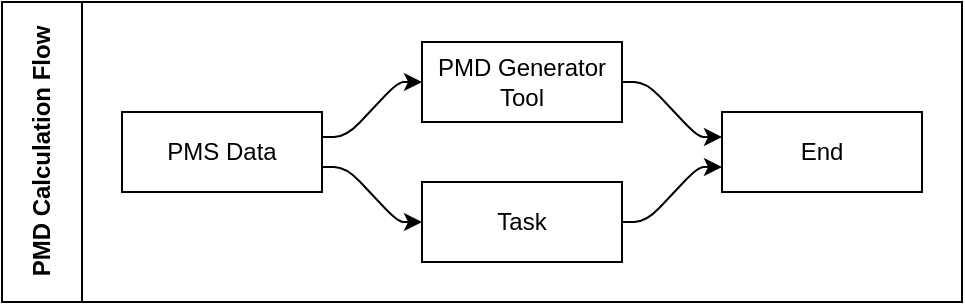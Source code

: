 <mxfile version="26.1.1">
  <diagram name="Página-1" id="O9ASEj95bYdIulQXw0iR">
    <mxGraphModel dx="989" dy="532" grid="1" gridSize="10" guides="1" tooltips="1" connect="1" arrows="1" fold="1" page="1" pageScale="1" pageWidth="827" pageHeight="1169" math="0" shadow="0">
      <root>
        <mxCell id="0" />
        <mxCell id="1" parent="0" />
        <mxCell id="5qcY-jDRENihyVGYr1Om-2" value="PMD Calculation Flow" style="swimlane;html=1;startSize=40;horizontal=0;childLayout=flowLayout;flowOrientation=west;resizable=0;interRankCellSpacing=50;containerType=tree;fontSize=12;" vertex="1" parent="1">
          <mxGeometry x="100" y="300" width="480" height="150" as="geometry" />
        </mxCell>
        <mxCell id="5qcY-jDRENihyVGYr1Om-3" value="PMS Data" style="whiteSpace=wrap;html=1;" vertex="1" parent="5qcY-jDRENihyVGYr1Om-2">
          <mxGeometry x="60" y="55" width="100" height="40" as="geometry" />
        </mxCell>
        <mxCell id="5qcY-jDRENihyVGYr1Om-4" value="PMD Generator Tool" style="whiteSpace=wrap;html=1;" vertex="1" parent="5qcY-jDRENihyVGYr1Om-2">
          <mxGeometry x="210" y="20" width="100" height="40" as="geometry" />
        </mxCell>
        <mxCell id="5qcY-jDRENihyVGYr1Om-5" value="" style="html=1;rounded=1;curved=0;sourcePerimeterSpacing=0;targetPerimeterSpacing=0;startSize=6;endSize=6;noEdgeStyle=1;orthogonal=1;" edge="1" parent="5qcY-jDRENihyVGYr1Om-2" source="5qcY-jDRENihyVGYr1Om-3" target="5qcY-jDRENihyVGYr1Om-4">
          <mxGeometry relative="1" as="geometry">
            <Array as="points">
              <mxPoint x="172" y="67.5" />
              <mxPoint x="198" y="40" />
            </Array>
          </mxGeometry>
        </mxCell>
        <mxCell id="5qcY-jDRENihyVGYr1Om-6" value="Task" style="whiteSpace=wrap;html=1;" vertex="1" parent="5qcY-jDRENihyVGYr1Om-2">
          <mxGeometry x="210" y="90" width="100" height="40" as="geometry" />
        </mxCell>
        <mxCell id="5qcY-jDRENihyVGYr1Om-7" value="" style="html=1;rounded=1;curved=0;sourcePerimeterSpacing=0;targetPerimeterSpacing=0;startSize=6;endSize=6;noEdgeStyle=1;orthogonal=1;" edge="1" parent="5qcY-jDRENihyVGYr1Om-2" source="5qcY-jDRENihyVGYr1Om-3" target="5qcY-jDRENihyVGYr1Om-6">
          <mxGeometry relative="1" as="geometry">
            <Array as="points">
              <mxPoint x="172" y="82.5" />
              <mxPoint x="198" y="110" />
            </Array>
          </mxGeometry>
        </mxCell>
        <mxCell id="5qcY-jDRENihyVGYr1Om-8" value="End" style="whiteSpace=wrap;html=1;" vertex="1" parent="5qcY-jDRENihyVGYr1Om-2">
          <mxGeometry x="360" y="55" width="100" height="40" as="geometry" />
        </mxCell>
        <mxCell id="5qcY-jDRENihyVGYr1Om-9" value="" style="html=1;rounded=1;curved=0;sourcePerimeterSpacing=0;targetPerimeterSpacing=0;startSize=6;endSize=6;noEdgeStyle=1;orthogonal=1;" edge="1" parent="5qcY-jDRENihyVGYr1Om-2" source="5qcY-jDRENihyVGYr1Om-4" target="5qcY-jDRENihyVGYr1Om-8">
          <mxGeometry relative="1" as="geometry">
            <Array as="points">
              <mxPoint x="322" y="40" />
              <mxPoint x="348" y="67.5" />
            </Array>
          </mxGeometry>
        </mxCell>
        <mxCell id="5qcY-jDRENihyVGYr1Om-10" value="" style="html=1;rounded=1;curved=0;sourcePerimeterSpacing=0;targetPerimeterSpacing=0;startSize=6;endSize=6;noEdgeStyle=1;orthogonal=1;" edge="1" parent="5qcY-jDRENihyVGYr1Om-2" source="5qcY-jDRENihyVGYr1Om-6" target="5qcY-jDRENihyVGYr1Om-8">
          <mxGeometry relative="1" as="geometry">
            <Array as="points">
              <mxPoint x="322" y="110" />
              <mxPoint x="348" y="82.5" />
            </Array>
          </mxGeometry>
        </mxCell>
      </root>
    </mxGraphModel>
  </diagram>
</mxfile>
